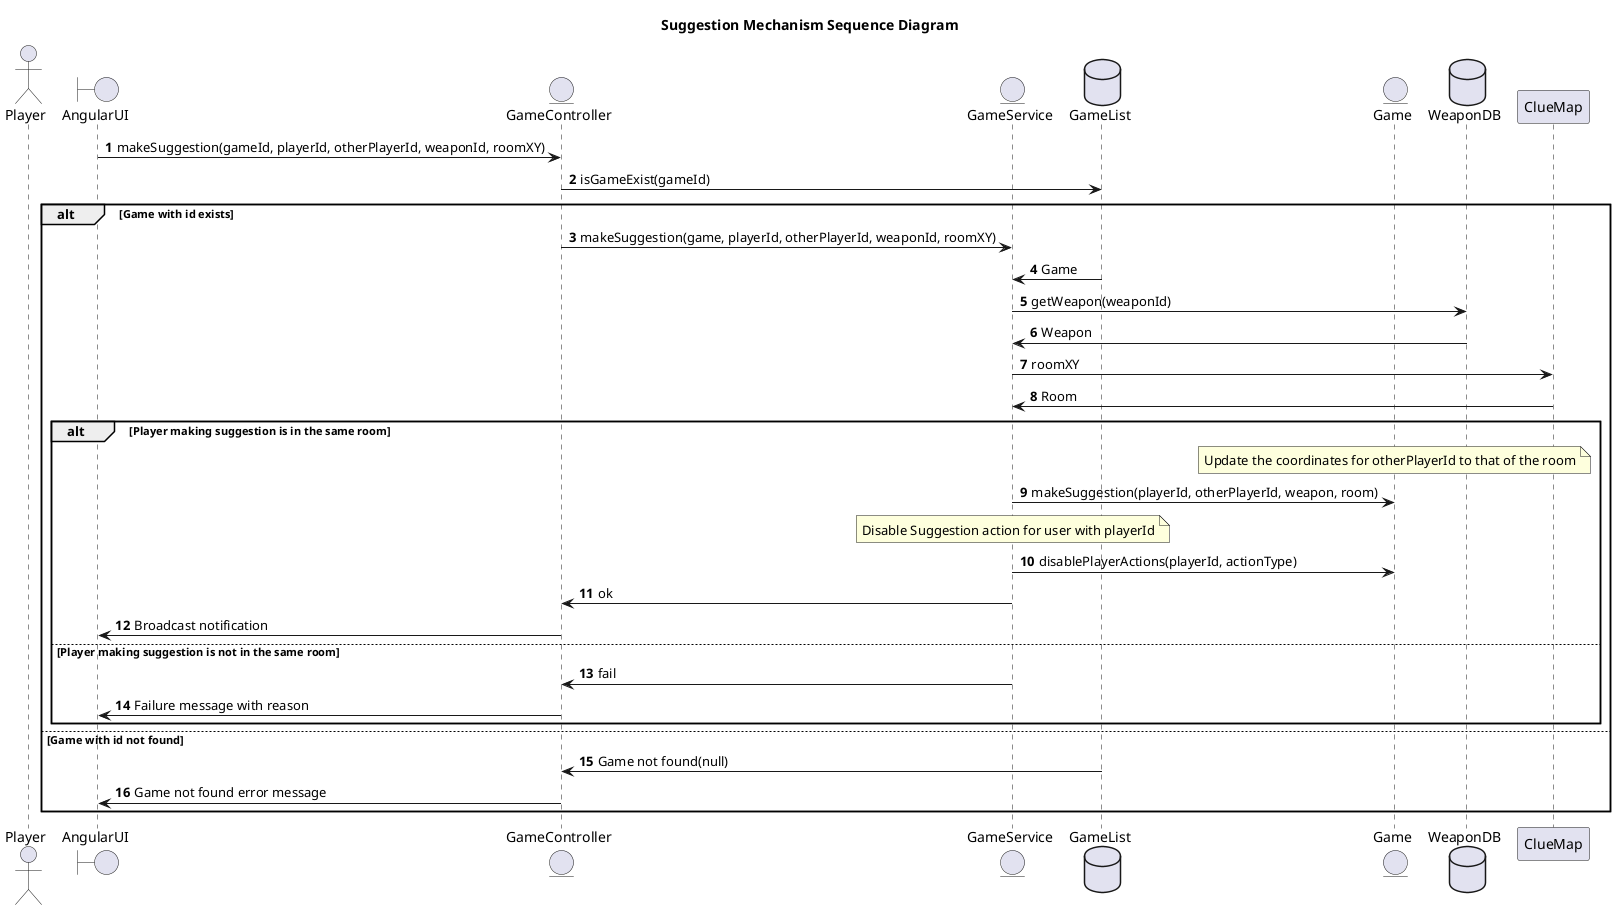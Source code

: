 @startuml
'https://plantuml.com/sequence-diagram

title Suggestion Mechanism Sequence Diagram

autonumber
actor Player
boundary AngularUI
entity GameController
entity GameService
database GameList
AngularUI -> GameController: makeSuggestion(gameId, playerId, otherPlayerId, weaponId, roomXY)
GameController -> GameList: isGameExist(gameId)
entity Game
database WeaponDB

alt Game with id exists
    GameController -> GameService: makeSuggestion(game, playerId, otherPlayerId, weaponId, roomXY)
    GameList -> GameService: Game
    GameService -> WeaponDB: getWeapon(weaponId)
    WeaponDB -> GameService: Weapon
    GameService -> ClueMap: roomXY
    ClueMap -> GameService: Room
    alt Player making suggestion is in the same room
        note over Game: Update the coordinates for otherPlayerId to that of the room
        GameService -> Game: makeSuggestion(playerId, otherPlayerId, weapon, room)
        note over GameService: Disable Suggestion action for user with playerId
        GameService -> Game: disablePlayerActions(playerId, actionType)
        GameService -> GameController: ok
        GameController -> AngularUI: Broadcast notification
    else Player making suggestion is not in the same room
        GameService -> GameController: fail
        GameController -> AngularUI: Failure message with reason
    end

else Game with id not found
    GameList -> GameController: Game not found(null)
    GameController -> AngularUI: Game not found error message
end
@enduml
